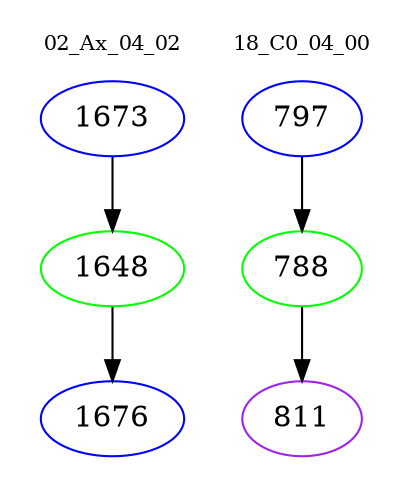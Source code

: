 digraph{
subgraph cluster_0 {
color = white
label = "02_Ax_04_02";
fontsize=10;
T0_1673 [label="1673", color="blue"]
T0_1673 -> T0_1648 [color="black"]
T0_1648 [label="1648", color="green"]
T0_1648 -> T0_1676 [color="black"]
T0_1676 [label="1676", color="blue"]
}
subgraph cluster_1 {
color = white
label = "18_C0_04_00";
fontsize=10;
T1_797 [label="797", color="blue"]
T1_797 -> T1_788 [color="black"]
T1_788 [label="788", color="green"]
T1_788 -> T1_811 [color="black"]
T1_811 [label="811", color="purple"]
}
}
